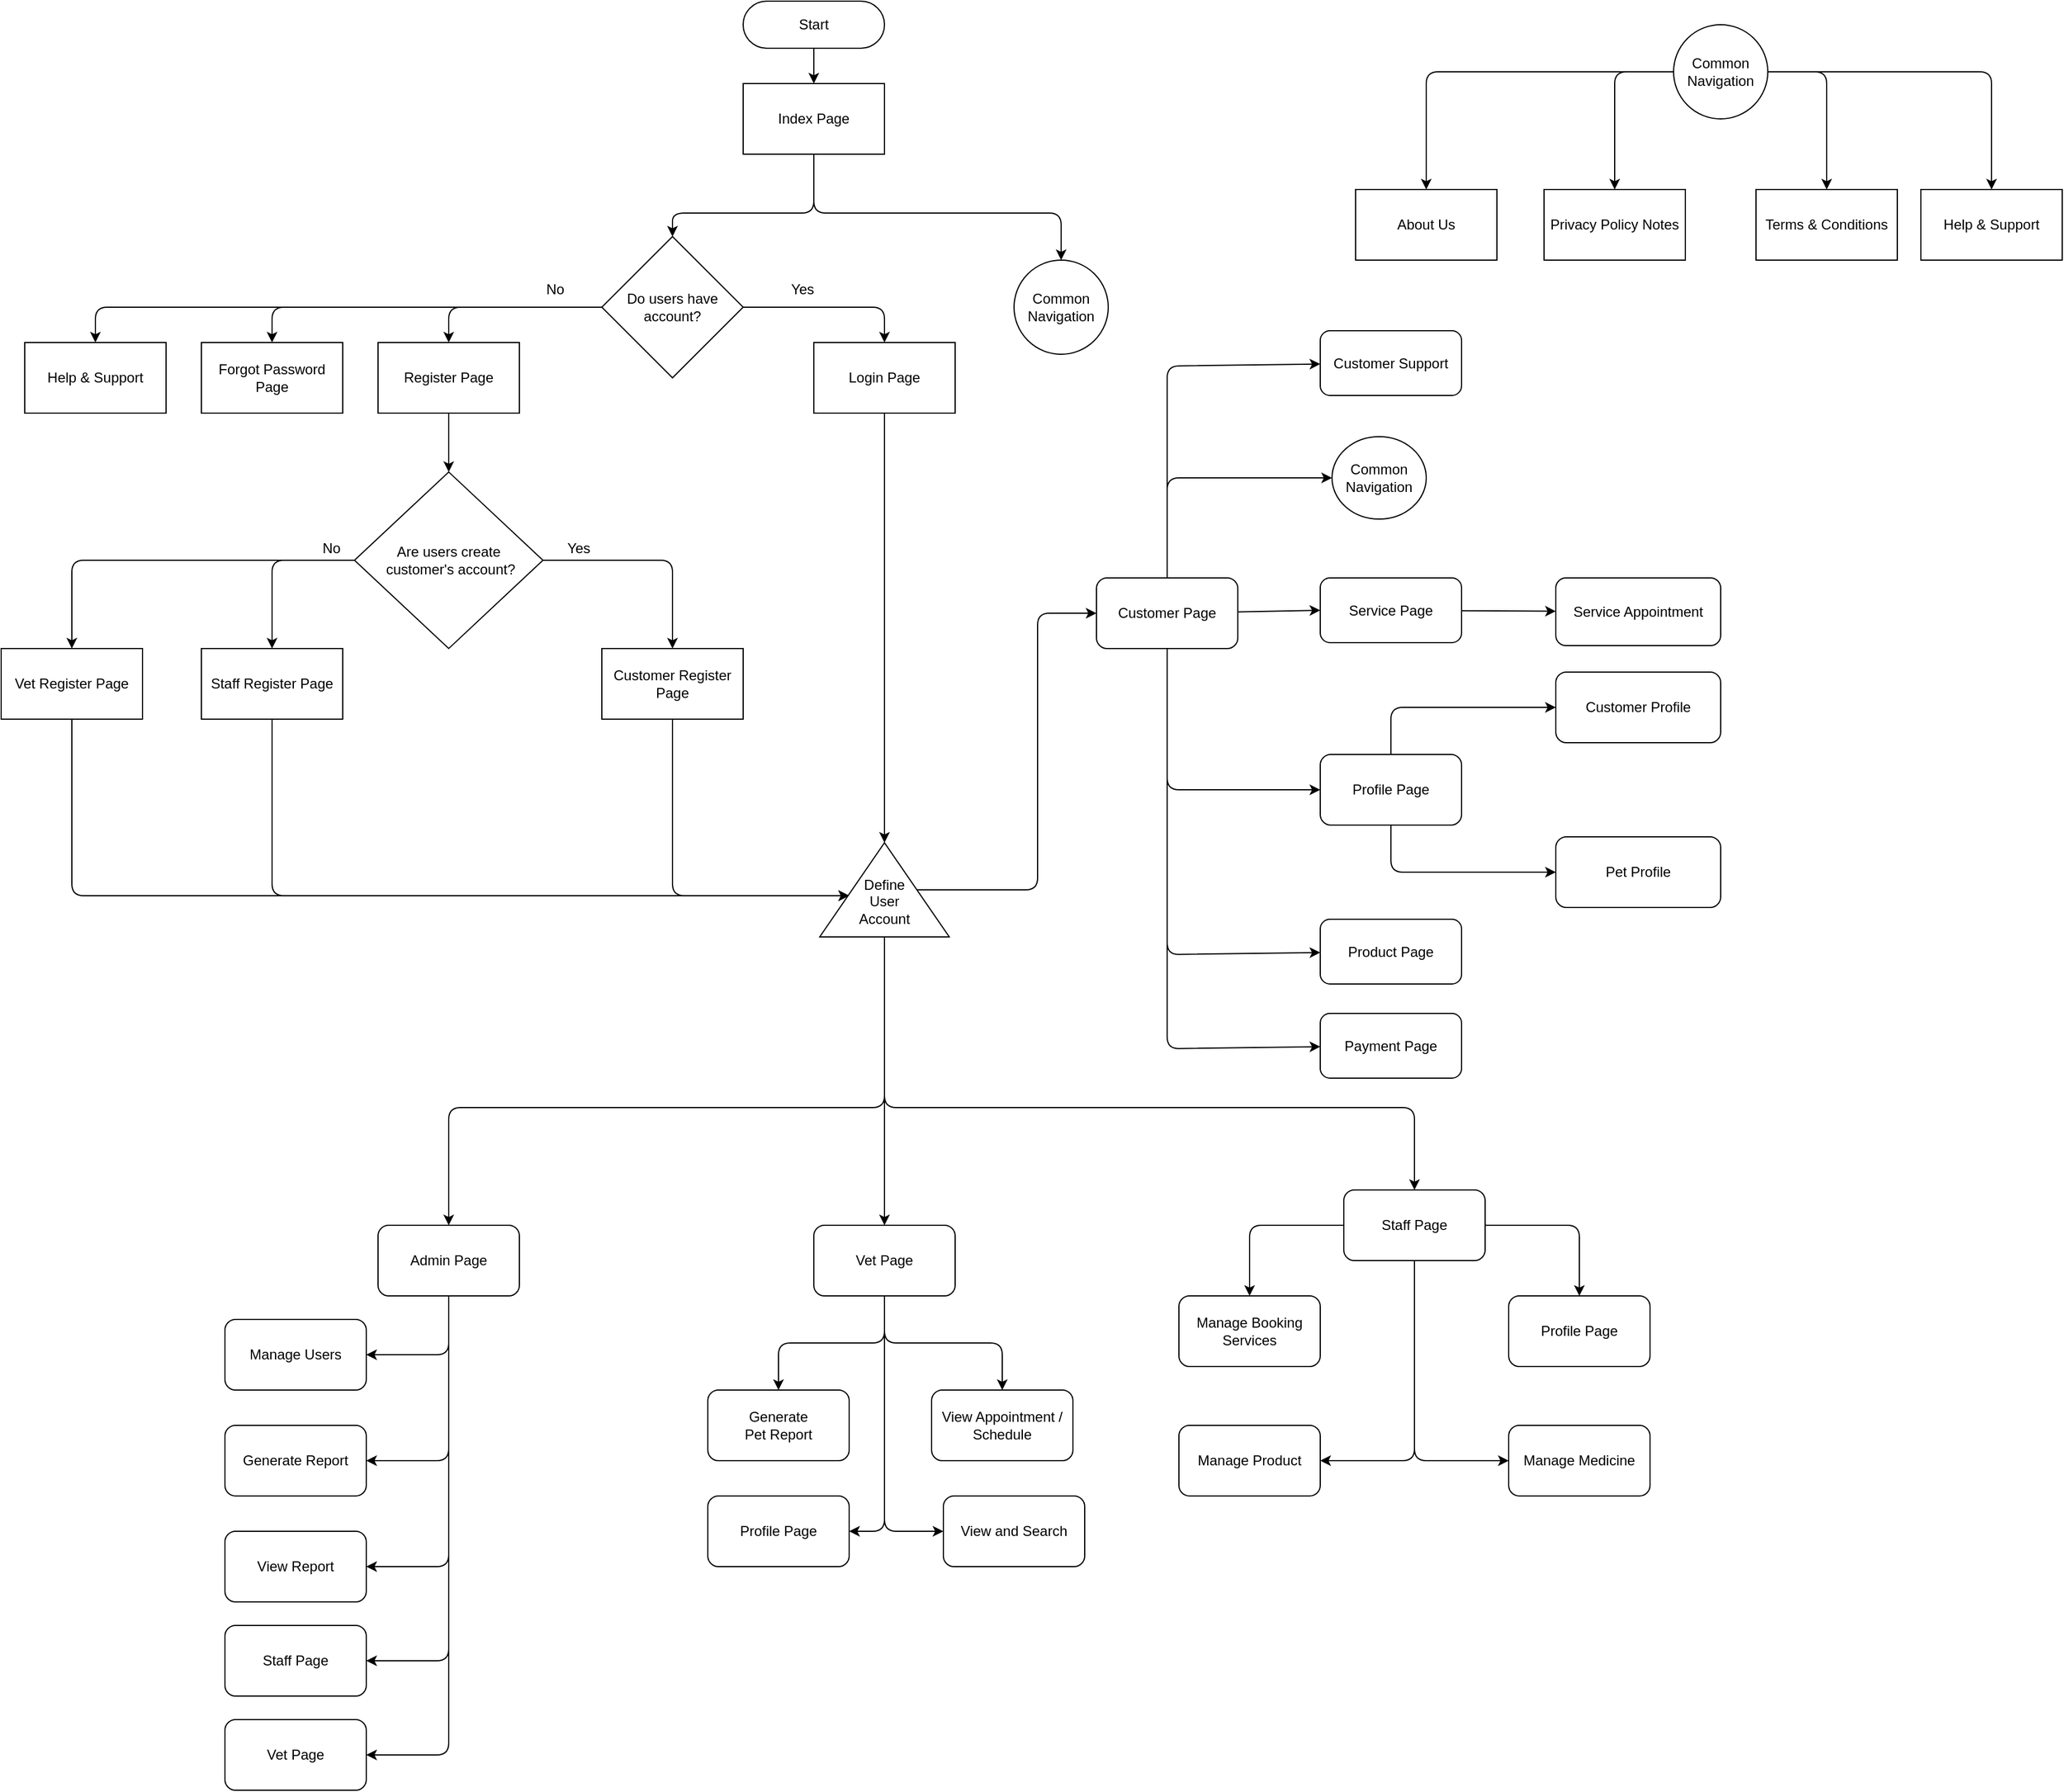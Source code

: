<mxfile>
    <diagram id="dfRwHKBlENW-d8Ourb-T" name="Flowchart">
        <mxGraphModel dx="2444" dy="710" grid="1" gridSize="10" guides="1" tooltips="1" connect="1" arrows="1" fold="1" page="1" pageScale="1" pageWidth="850" pageHeight="1100" math="0" shadow="0">
            <root>
                <mxCell id="0"/>
                <mxCell id="1" parent="0"/>
                <mxCell id="6" value="" style="edgeStyle=none;html=1;" parent="1" source="2" target="5" edge="1">
                    <mxGeometry relative="1" as="geometry"/>
                </mxCell>
                <mxCell id="2" value="Start" style="rounded=1;whiteSpace=wrap;html=1;arcSize=50;" parent="1" vertex="1">
                    <mxGeometry x="350" y="20" width="120" height="40" as="geometry"/>
                </mxCell>
                <mxCell id="8" value="" style="edgeStyle=none;html=1;" parent="1" source="5" target="7" edge="1">
                    <mxGeometry relative="1" as="geometry">
                        <Array as="points">
                            <mxPoint x="410" y="200"/>
                            <mxPoint x="620" y="200"/>
                        </Array>
                    </mxGeometry>
                </mxCell>
                <mxCell id="12" value="" style="edgeStyle=none;html=1;" parent="1" source="5" target="11" edge="1">
                    <mxGeometry relative="1" as="geometry">
                        <Array as="points">
                            <mxPoint x="410" y="200"/>
                            <mxPoint x="290" y="200"/>
                        </Array>
                    </mxGeometry>
                </mxCell>
                <mxCell id="5" value="Index Page" style="whiteSpace=wrap;html=1;rounded=1;arcSize=0;" parent="1" vertex="1">
                    <mxGeometry x="350" y="90" width="120" height="60" as="geometry"/>
                </mxCell>
                <mxCell id="7" value="Common Navigation" style="ellipse;whiteSpace=wrap;html=1;rounded=1;arcSize=0;" parent="1" vertex="1">
                    <mxGeometry x="580" y="240" width="80" height="80" as="geometry"/>
                </mxCell>
                <mxCell id="14" value="" style="edgeStyle=none;html=1;" parent="1" source="11" target="13" edge="1">
                    <mxGeometry relative="1" as="geometry">
                        <Array as="points">
                            <mxPoint x="-200" y="280"/>
                        </Array>
                    </mxGeometry>
                </mxCell>
                <mxCell id="16" value="" style="edgeStyle=none;html=1;" parent="1" source="11" target="15" edge="1">
                    <mxGeometry relative="1" as="geometry">
                        <Array as="points">
                            <mxPoint x="-50" y="280"/>
                        </Array>
                    </mxGeometry>
                </mxCell>
                <mxCell id="18" value="" style="edgeStyle=none;html=1;" parent="1" source="11" target="17" edge="1">
                    <mxGeometry relative="1" as="geometry">
                        <Array as="points">
                            <mxPoint x="100" y="280"/>
                        </Array>
                    </mxGeometry>
                </mxCell>
                <mxCell id="20" value="" style="edgeStyle=none;html=1;" parent="1" source="11" target="19" edge="1">
                    <mxGeometry relative="1" as="geometry">
                        <Array as="points">
                            <mxPoint x="470" y="280"/>
                        </Array>
                    </mxGeometry>
                </mxCell>
                <mxCell id="11" value="Do users have account?" style="rhombus;whiteSpace=wrap;html=1;rounded=1;arcSize=0;" parent="1" vertex="1">
                    <mxGeometry x="230" y="220" width="120" height="120" as="geometry"/>
                </mxCell>
                <mxCell id="13" value="Help &amp;amp; Support" style="whiteSpace=wrap;html=1;rounded=1;arcSize=0;" parent="1" vertex="1">
                    <mxGeometry x="-260" y="310" width="120" height="60" as="geometry"/>
                </mxCell>
                <mxCell id="15" value="Forgot Password Page" style="whiteSpace=wrap;html=1;rounded=1;arcSize=0;" parent="1" vertex="1">
                    <mxGeometry x="-110" y="310" width="120" height="60" as="geometry"/>
                </mxCell>
                <mxCell id="25" value="" style="edgeStyle=none;html=1;" parent="1" source="17" target="24" edge="1">
                    <mxGeometry relative="1" as="geometry"/>
                </mxCell>
                <mxCell id="17" value="Register Page" style="whiteSpace=wrap;html=1;rounded=1;arcSize=0;" parent="1" vertex="1">
                    <mxGeometry x="40" y="310" width="120" height="60" as="geometry"/>
                </mxCell>
                <mxCell id="43" value="" style="edgeStyle=none;html=1;entryX=1;entryY=0.5;entryDx=0;entryDy=0;" parent="1" source="19" target="46" edge="1">
                    <mxGeometry relative="1" as="geometry">
                        <mxPoint x="470" y="450" as="targetPoint"/>
                    </mxGeometry>
                </mxCell>
                <mxCell id="19" value="Login Page" style="whiteSpace=wrap;html=1;rounded=1;arcSize=0;" parent="1" vertex="1">
                    <mxGeometry x="410" y="310" width="120" height="60" as="geometry"/>
                </mxCell>
                <mxCell id="21" value="Yes" style="text;html=1;align=center;verticalAlign=middle;resizable=0;points=[];autosize=1;strokeColor=none;fillColor=none;" parent="1" vertex="1">
                    <mxGeometry x="380" y="250" width="40" height="30" as="geometry"/>
                </mxCell>
                <mxCell id="23" value="No" style="text;html=1;align=center;verticalAlign=middle;resizable=0;points=[];autosize=1;strokeColor=none;fillColor=none;" parent="1" vertex="1">
                    <mxGeometry x="170" y="250" width="40" height="30" as="geometry"/>
                </mxCell>
                <mxCell id="28" value="" style="edgeStyle=none;html=1;" parent="1" source="24" target="27" edge="1">
                    <mxGeometry relative="1" as="geometry">
                        <Array as="points">
                            <mxPoint x="-100" y="495"/>
                            <mxPoint x="-220" y="495"/>
                        </Array>
                    </mxGeometry>
                </mxCell>
                <mxCell id="30" value="" style="edgeStyle=none;html=1;" parent="1" source="24" target="29" edge="1">
                    <mxGeometry relative="1" as="geometry">
                        <Array as="points">
                            <mxPoint x="290" y="495"/>
                        </Array>
                    </mxGeometry>
                </mxCell>
                <mxCell id="32" value="" style="edgeStyle=none;html=1;" parent="1" source="24" target="31" edge="1">
                    <mxGeometry relative="1" as="geometry">
                        <Array as="points">
                            <mxPoint x="-50" y="495"/>
                        </Array>
                    </mxGeometry>
                </mxCell>
                <mxCell id="24" value="Are users create&lt;br&gt;&amp;nbsp;customer's account?" style="rhombus;whiteSpace=wrap;html=1;rounded=1;arcSize=0;" parent="1" vertex="1">
                    <mxGeometry x="20" y="420" width="160" height="150" as="geometry"/>
                </mxCell>
                <mxCell id="109" style="edgeStyle=none;html=1;" parent="1" source="27" edge="1">
                    <mxGeometry relative="1" as="geometry">
                        <mxPoint x="440" y="780" as="targetPoint"/>
                        <Array as="points">
                            <mxPoint x="-220" y="780"/>
                        </Array>
                    </mxGeometry>
                </mxCell>
                <mxCell id="27" value="Vet Register Page" style="whiteSpace=wrap;html=1;rounded=1;arcSize=0;" parent="1" vertex="1">
                    <mxGeometry x="-280" y="570" width="120" height="60" as="geometry"/>
                </mxCell>
                <mxCell id="107" style="edgeStyle=none;html=1;entryX=0.438;entryY=0.227;entryDx=0;entryDy=0;entryPerimeter=0;" parent="1" source="29" target="46" edge="1">
                    <mxGeometry relative="1" as="geometry">
                        <Array as="points">
                            <mxPoint x="290" y="780"/>
                        </Array>
                    </mxGeometry>
                </mxCell>
                <mxCell id="29" value="Customer Register Page" style="whiteSpace=wrap;html=1;rounded=1;arcSize=0;" parent="1" vertex="1">
                    <mxGeometry x="230" y="570" width="120" height="60" as="geometry"/>
                </mxCell>
                <mxCell id="108" style="edgeStyle=none;html=1;" parent="1" source="31" edge="1">
                    <mxGeometry relative="1" as="geometry">
                        <mxPoint x="440" y="780" as="targetPoint"/>
                        <Array as="points">
                            <mxPoint x="-50" y="780"/>
                        </Array>
                    </mxGeometry>
                </mxCell>
                <mxCell id="31" value="Staff Register Page" style="whiteSpace=wrap;html=1;rounded=1;arcSize=0;" parent="1" vertex="1">
                    <mxGeometry x="-110" y="570" width="120" height="60" as="geometry"/>
                </mxCell>
                <mxCell id="34" value="No" style="text;html=1;align=center;verticalAlign=middle;resizable=0;points=[];autosize=1;strokeColor=none;fillColor=none;" parent="1" vertex="1">
                    <mxGeometry x="-20" y="470" width="40" height="30" as="geometry"/>
                </mxCell>
                <mxCell id="35" value="Yes" style="text;html=1;align=center;verticalAlign=middle;resizable=0;points=[];autosize=1;strokeColor=none;fillColor=none;" parent="1" vertex="1">
                    <mxGeometry x="190" y="470" width="40" height="30" as="geometry"/>
                </mxCell>
                <mxCell id="64" value="" style="edgeStyle=none;html=1;" parent="1" source="46" target="63" edge="1">
                    <mxGeometry relative="1" as="geometry"/>
                </mxCell>
                <mxCell id="46" value="" style="triangle;whiteSpace=wrap;html=1;rotation=-90;" parent="1" vertex="1">
                    <mxGeometry x="430" y="720" width="80" height="110" as="geometry"/>
                </mxCell>
                <mxCell id="50" value="" style="edgeStyle=none;html=1;" parent="1" source="46" target="49" edge="1">
                    <mxGeometry relative="1" as="geometry">
                        <Array as="points">
                            <mxPoint x="600" y="775"/>
                            <mxPoint x="600" y="680"/>
                            <mxPoint x="600" y="540"/>
                        </Array>
                    </mxGeometry>
                </mxCell>
                <mxCell id="54" value="" style="edgeStyle=none;html=1;" parent="1" target="57" edge="1">
                    <mxGeometry relative="1" as="geometry">
                        <mxPoint x="470" y="815" as="sourcePoint"/>
                        <mxPoint x="470" y="840" as="targetPoint"/>
                        <Array as="points">
                            <mxPoint x="470" y="960"/>
                            <mxPoint x="180" y="960"/>
                            <mxPoint x="100" y="960"/>
                        </Array>
                    </mxGeometry>
                </mxCell>
                <mxCell id="79" style="edgeStyle=none;html=1;entryX=0.5;entryY=0;entryDx=0;entryDy=0;exitX=0;exitY=0.5;exitDx=0;exitDy=0;" parent="1" source="46" target="55" edge="1">
                    <mxGeometry relative="1" as="geometry">
                        <mxPoint x="470" y="820" as="sourcePoint"/>
                        <Array as="points">
                            <mxPoint x="470" y="960"/>
                            <mxPoint x="920" y="960"/>
                        </Array>
                    </mxGeometry>
                </mxCell>
                <mxCell id="47" value="Define User Account" style="text;strokeColor=none;align=center;fillColor=none;html=1;verticalAlign=middle;whiteSpace=wrap;rounded=0;" parent="1" vertex="1">
                    <mxGeometry x="440" y="760" width="60" height="50" as="geometry"/>
                </mxCell>
                <mxCell id="59" value="" style="edgeStyle=none;html=1;" parent="1" source="49" target="58" edge="1">
                    <mxGeometry relative="1" as="geometry">
                        <Array as="points">
                            <mxPoint x="710" y="465"/>
                            <mxPoint x="710" y="425"/>
                        </Array>
                    </mxGeometry>
                </mxCell>
                <mxCell id="69" value="" style="edgeStyle=none;html=1;entryX=0;entryY=0.5;entryDx=0;entryDy=0;" parent="1" source="49" target="68" edge="1">
                    <mxGeometry relative="1" as="geometry"/>
                </mxCell>
                <mxCell id="71" value="" style="edgeStyle=none;html=1;" parent="1" source="49" target="70" edge="1">
                    <mxGeometry relative="1" as="geometry">
                        <Array as="points">
                            <mxPoint x="710" y="690"/>
                        </Array>
                    </mxGeometry>
                </mxCell>
                <mxCell id="121" style="edgeStyle=none;html=1;" edge="1" parent="1" source="49" target="122">
                    <mxGeometry relative="1" as="geometry">
                        <mxPoint x="850" y="830" as="targetPoint"/>
                        <Array as="points">
                            <mxPoint x="710" y="830"/>
                        </Array>
                    </mxGeometry>
                </mxCell>
                <mxCell id="127" style="edgeStyle=none;html=1;" edge="1" parent="1" source="49" target="128">
                    <mxGeometry relative="1" as="geometry">
                        <mxPoint x="870" y="330" as="targetPoint"/>
                        <Array as="points">
                            <mxPoint x="710" y="330"/>
                        </Array>
                    </mxGeometry>
                </mxCell>
                <mxCell id="49" value="Customer Page" style="rounded=1;whiteSpace=wrap;html=1;" parent="1" vertex="1">
                    <mxGeometry x="650" y="510" width="120" height="60" as="geometry"/>
                </mxCell>
                <mxCell id="81" value="" style="edgeStyle=none;html=1;" parent="1" source="55" target="80" edge="1">
                    <mxGeometry relative="1" as="geometry">
                        <Array as="points">
                            <mxPoint x="1060" y="1060"/>
                        </Array>
                    </mxGeometry>
                </mxCell>
                <mxCell id="83" value="" style="edgeStyle=none;html=1;" parent="1" source="55" target="82" edge="1">
                    <mxGeometry relative="1" as="geometry">
                        <Array as="points">
                            <mxPoint x="780" y="1060"/>
                        </Array>
                    </mxGeometry>
                </mxCell>
                <mxCell id="118" value="" style="edgeStyle=none;html=1;" parent="1" source="55" target="117" edge="1">
                    <mxGeometry relative="1" as="geometry">
                        <Array as="points">
                            <mxPoint x="920" y="1260"/>
                        </Array>
                    </mxGeometry>
                </mxCell>
                <mxCell id="119" style="edgeStyle=none;html=1;" parent="1" source="55" target="120" edge="1">
                    <mxGeometry relative="1" as="geometry">
                        <mxPoint x="1010" y="1260" as="targetPoint"/>
                        <Array as="points">
                            <mxPoint x="920" y="1260"/>
                        </Array>
                    </mxGeometry>
                </mxCell>
                <mxCell id="55" value="Staff Page" style="rounded=1;whiteSpace=wrap;html=1;" parent="1" vertex="1">
                    <mxGeometry x="860" y="1030" width="120" height="60" as="geometry"/>
                </mxCell>
                <mxCell id="89" value="" style="edgeStyle=none;html=1;" parent="1" source="57" target="88" edge="1">
                    <mxGeometry relative="1" as="geometry">
                        <Array as="points">
                            <mxPoint x="100" y="1170"/>
                        </Array>
                    </mxGeometry>
                </mxCell>
                <mxCell id="93" value="" style="edgeStyle=none;html=1;" parent="1" source="57" target="92" edge="1">
                    <mxGeometry relative="1" as="geometry">
                        <Array as="points">
                            <mxPoint x="100" y="1260"/>
                        </Array>
                    </mxGeometry>
                </mxCell>
                <mxCell id="95" value="" style="edgeStyle=none;html=1;" parent="1" source="57" target="94" edge="1">
                    <mxGeometry relative="1" as="geometry">
                        <Array as="points">
                            <mxPoint x="100" y="1350"/>
                        </Array>
                    </mxGeometry>
                </mxCell>
                <mxCell id="110" style="edgeStyle=none;html=1;" parent="1" source="57" target="113" edge="1">
                    <mxGeometry relative="1" as="geometry">
                        <mxPoint x="30" y="1510" as="targetPoint"/>
                        <Array as="points">
                            <mxPoint x="100" y="1510"/>
                        </Array>
                    </mxGeometry>
                </mxCell>
                <mxCell id="111" style="edgeStyle=none;html=1;entryX=1;entryY=0.5;entryDx=0;entryDy=0;" parent="1" source="57" target="112" edge="1">
                    <mxGeometry relative="1" as="geometry">
                        <mxPoint x="40" y="1430" as="targetPoint"/>
                        <Array as="points">
                            <mxPoint x="100" y="1430"/>
                        </Array>
                    </mxGeometry>
                </mxCell>
                <mxCell id="57" value="Admin Page" style="rounded=1;whiteSpace=wrap;html=1;" parent="1" vertex="1">
                    <mxGeometry x="40" y="1060" width="120" height="60" as="geometry"/>
                </mxCell>
                <mxCell id="58" value="Common Navigation" style="ellipse;whiteSpace=wrap;html=1;rounded=1;" parent="1" vertex="1">
                    <mxGeometry x="850" y="390" width="80" height="70" as="geometry"/>
                </mxCell>
                <mxCell id="85" value="" style="edgeStyle=none;html=1;" parent="1" source="63" target="84" edge="1">
                    <mxGeometry relative="1" as="geometry">
                        <Array as="points">
                            <mxPoint x="470" y="1160"/>
                            <mxPoint x="380" y="1160"/>
                        </Array>
                    </mxGeometry>
                </mxCell>
                <mxCell id="87" value="" style="edgeStyle=none;html=1;" parent="1" source="63" target="86" edge="1">
                    <mxGeometry relative="1" as="geometry">
                        <Array as="points">
                            <mxPoint x="470" y="1160"/>
                            <mxPoint x="570" y="1160"/>
                        </Array>
                    </mxGeometry>
                </mxCell>
                <mxCell id="116" value="" style="edgeStyle=none;html=1;" parent="1" source="63" target="115" edge="1">
                    <mxGeometry relative="1" as="geometry">
                        <Array as="points">
                            <mxPoint x="470" y="1320"/>
                        </Array>
                    </mxGeometry>
                </mxCell>
                <mxCell id="63" value="Vet Page" style="rounded=1;whiteSpace=wrap;html=1;" parent="1" vertex="1">
                    <mxGeometry x="410" y="1060" width="120" height="60" as="geometry"/>
                </mxCell>
                <mxCell id="74" value="" style="edgeStyle=none;html=1;" parent="1" source="68" target="73" edge="1">
                    <mxGeometry relative="1" as="geometry"/>
                </mxCell>
                <mxCell id="68" value="Service Page" style="whiteSpace=wrap;html=1;rounded=1;" parent="1" vertex="1">
                    <mxGeometry x="840" y="510" width="120" height="55" as="geometry"/>
                </mxCell>
                <mxCell id="76" value="" style="edgeStyle=none;html=1;" parent="1" source="70" target="75" edge="1">
                    <mxGeometry relative="1" as="geometry">
                        <Array as="points">
                            <mxPoint x="900" y="620"/>
                        </Array>
                    </mxGeometry>
                </mxCell>
                <mxCell id="78" value="" style="edgeStyle=none;html=1;" parent="1" source="70" target="77" edge="1">
                    <mxGeometry relative="1" as="geometry">
                        <Array as="points">
                            <mxPoint x="900" y="760"/>
                        </Array>
                    </mxGeometry>
                </mxCell>
                <mxCell id="70" value="Profile Page" style="rounded=1;whiteSpace=wrap;html=1;" parent="1" vertex="1">
                    <mxGeometry x="840" y="660" width="120" height="60" as="geometry"/>
                </mxCell>
                <mxCell id="73" value="Service Appointment" style="whiteSpace=wrap;html=1;rounded=1;" parent="1" vertex="1">
                    <mxGeometry x="1040" y="510" width="140" height="57.5" as="geometry"/>
                </mxCell>
                <mxCell id="75" value="Customer Profile" style="whiteSpace=wrap;html=1;rounded=1;" parent="1" vertex="1">
                    <mxGeometry x="1040" y="590" width="140" height="60" as="geometry"/>
                </mxCell>
                <mxCell id="77" value="Pet Profile" style="whiteSpace=wrap;html=1;rounded=1;" parent="1" vertex="1">
                    <mxGeometry x="1040" y="730" width="140" height="60" as="geometry"/>
                </mxCell>
                <mxCell id="80" value="Profile Page" style="whiteSpace=wrap;html=1;rounded=1;" parent="1" vertex="1">
                    <mxGeometry x="1000" y="1120" width="120" height="60" as="geometry"/>
                </mxCell>
                <mxCell id="82" value="Manage Booking Services" style="whiteSpace=wrap;html=1;rounded=1;" parent="1" vertex="1">
                    <mxGeometry x="720" y="1120" width="120" height="60" as="geometry"/>
                </mxCell>
                <mxCell id="84" value="Generate &lt;br&gt;Pet Report" style="rounded=1;whiteSpace=wrap;html=1;" parent="1" vertex="1">
                    <mxGeometry x="320" y="1200" width="120" height="60" as="geometry"/>
                </mxCell>
                <mxCell id="86" value="View Appointment / Schedule" style="rounded=1;whiteSpace=wrap;html=1;" parent="1" vertex="1">
                    <mxGeometry x="510" y="1200" width="120" height="60" as="geometry"/>
                </mxCell>
                <mxCell id="88" value="Manage Users" style="rounded=1;whiteSpace=wrap;html=1;" parent="1" vertex="1">
                    <mxGeometry x="-90" y="1140" width="120" height="60" as="geometry"/>
                </mxCell>
                <mxCell id="92" value="Generate Report" style="rounded=1;whiteSpace=wrap;html=1;" parent="1" vertex="1">
                    <mxGeometry x="-90" y="1230" width="120" height="60" as="geometry"/>
                </mxCell>
                <mxCell id="94" value="View Report" style="rounded=1;whiteSpace=wrap;html=1;" parent="1" vertex="1">
                    <mxGeometry x="-90" y="1320" width="120" height="60" as="geometry"/>
                </mxCell>
                <mxCell id="98" value="" style="edgeStyle=none;html=1;" parent="1" source="96" target="97" edge="1">
                    <mxGeometry relative="1" as="geometry">
                        <Array as="points">
                            <mxPoint x="930" y="80"/>
                        </Array>
                    </mxGeometry>
                </mxCell>
                <mxCell id="100" value="" style="edgeStyle=none;html=1;" parent="1" source="96" target="99" edge="1">
                    <mxGeometry relative="1" as="geometry">
                        <Array as="points">
                            <mxPoint x="1090" y="80"/>
                        </Array>
                    </mxGeometry>
                </mxCell>
                <mxCell id="102" value="" style="edgeStyle=none;html=1;" parent="1" source="96" target="101" edge="1">
                    <mxGeometry relative="1" as="geometry">
                        <Array as="points">
                            <mxPoint x="1270" y="80"/>
                        </Array>
                    </mxGeometry>
                </mxCell>
                <mxCell id="104" style="edgeStyle=none;html=1;" parent="1" source="96" target="103" edge="1">
                    <mxGeometry relative="1" as="geometry">
                        <Array as="points">
                            <mxPoint x="1410" y="80"/>
                        </Array>
                    </mxGeometry>
                </mxCell>
                <mxCell id="96" value="Common Navigation" style="ellipse;whiteSpace=wrap;html=1;rounded=1;arcSize=0;" parent="1" vertex="1">
                    <mxGeometry x="1140" y="40" width="80" height="80" as="geometry"/>
                </mxCell>
                <mxCell id="97" value="About Us" style="whiteSpace=wrap;html=1;rounded=1;arcSize=0;" parent="1" vertex="1">
                    <mxGeometry x="870" y="180" width="120" height="60" as="geometry"/>
                </mxCell>
                <mxCell id="99" value="Privacy Policy Notes" style="whiteSpace=wrap;html=1;rounded=1;arcSize=0;" parent="1" vertex="1">
                    <mxGeometry x="1030" y="180" width="120" height="60" as="geometry"/>
                </mxCell>
                <mxCell id="101" value="Terms &amp;amp; Conditions" style="whiteSpace=wrap;html=1;rounded=1;arcSize=0;" parent="1" vertex="1">
                    <mxGeometry x="1210" y="180" width="120" height="60" as="geometry"/>
                </mxCell>
                <mxCell id="103" value="Help &amp;amp; Support" style="whiteSpace=wrap;html=1;rounded=1;arcSize=0;" parent="1" vertex="1">
                    <mxGeometry x="1350" y="180" width="120" height="60" as="geometry"/>
                </mxCell>
                <mxCell id="112" value="Staff Page" style="rounded=1;whiteSpace=wrap;html=1;" parent="1" vertex="1">
                    <mxGeometry x="-90" y="1400" width="120" height="60" as="geometry"/>
                </mxCell>
                <mxCell id="113" value="Vet Page" style="rounded=1;whiteSpace=wrap;html=1;" parent="1" vertex="1">
                    <mxGeometry x="-90" y="1480" width="120" height="60" as="geometry"/>
                </mxCell>
                <mxCell id="115" value="View and Search" style="rounded=1;whiteSpace=wrap;html=1;" parent="1" vertex="1">
                    <mxGeometry x="520" y="1290" width="120" height="60" as="geometry"/>
                </mxCell>
                <mxCell id="117" value="Manage Product" style="rounded=1;whiteSpace=wrap;html=1;" parent="1" vertex="1">
                    <mxGeometry x="720" y="1230" width="120" height="60" as="geometry"/>
                </mxCell>
                <mxCell id="120" value="Manage Medicine" style="rounded=1;whiteSpace=wrap;html=1;" parent="1" vertex="1">
                    <mxGeometry x="1000" y="1230" width="120" height="60" as="geometry"/>
                </mxCell>
                <mxCell id="122" value="Product Page" style="whiteSpace=wrap;html=1;rounded=1;" vertex="1" parent="1">
                    <mxGeometry x="840" y="800" width="120" height="55" as="geometry"/>
                </mxCell>
                <mxCell id="123" style="edgeStyle=none;html=1;exitX=0.5;exitY=1;exitDx=0;exitDy=0;" edge="1" parent="1" target="124" source="49">
                    <mxGeometry relative="1" as="geometry">
                        <mxPoint x="850" y="910" as="targetPoint"/>
                        <mxPoint x="710" y="650" as="sourcePoint"/>
                        <Array as="points">
                            <mxPoint x="710" y="910"/>
                        </Array>
                    </mxGeometry>
                </mxCell>
                <mxCell id="124" value="Payment Page" style="whiteSpace=wrap;html=1;rounded=1;" vertex="1" parent="1">
                    <mxGeometry x="840" y="880" width="120" height="55" as="geometry"/>
                </mxCell>
                <mxCell id="125" value="" style="edgeStyle=none;html=1;exitX=0.5;exitY=1;exitDx=0;exitDy=0;" edge="1" parent="1" target="126" source="63">
                    <mxGeometry relative="1" as="geometry">
                        <mxPoint x="270" y="1120" as="sourcePoint"/>
                        <Array as="points">
                            <mxPoint x="470" y="1320"/>
                        </Array>
                    </mxGeometry>
                </mxCell>
                <mxCell id="126" value="Profile Page" style="rounded=1;whiteSpace=wrap;html=1;" vertex="1" parent="1">
                    <mxGeometry x="320" y="1290" width="120" height="60" as="geometry"/>
                </mxCell>
                <mxCell id="128" value="Customer Support" style="whiteSpace=wrap;html=1;rounded=1;" vertex="1" parent="1">
                    <mxGeometry x="840" y="300" width="120" height="55" as="geometry"/>
                </mxCell>
            </root>
        </mxGraphModel>
    </diagram>
    <diagram id="sxP8gLV8SdDi6zoHPwCK" name="Context">
        <mxGraphModel dx="1072" dy="568" grid="1" gridSize="10" guides="1" tooltips="1" connect="1" arrows="1" fold="1" page="1" pageScale="1" pageWidth="850" pageHeight="1100" math="0" shadow="0">
            <root>
                <mxCell id="0"/>
                <mxCell id="1" parent="0"/>
                <mxCell id="nbvv53JqQBvV2zdYqyN5-1" value="Staff" style="shape=cube;whiteSpace=wrap;html=1;boundedLbl=1;backgroundOutline=1;darkOpacity=0.05;darkOpacity2=0.1;" parent="1" vertex="1">
                    <mxGeometry x="60" y="80" width="120" height="80" as="geometry"/>
                </mxCell>
                <mxCell id="nbvv53JqQBvV2zdYqyN5-2" value="Vet" style="shape=cube;whiteSpace=wrap;html=1;boundedLbl=1;backgroundOutline=1;darkOpacity=0.05;darkOpacity2=0.1;" parent="1" vertex="1">
                    <mxGeometry x="660" y="80" width="120" height="80" as="geometry"/>
                </mxCell>
                <mxCell id="nbvv53JqQBvV2zdYqyN5-3" value="Admin" style="shape=cube;whiteSpace=wrap;html=1;boundedLbl=1;backgroundOutline=1;darkOpacity=0.05;darkOpacity2=0.1;" parent="1" vertex="1">
                    <mxGeometry x="60" y="960" width="120" height="80" as="geometry"/>
                </mxCell>
                <mxCell id="nbvv53JqQBvV2zdYqyN5-4" value="Customer" style="shape=cube;whiteSpace=wrap;html=1;boundedLbl=1;backgroundOutline=1;darkOpacity=0.05;darkOpacity2=0.1;" parent="1" vertex="1">
                    <mxGeometry x="660" y="960" width="120" height="80" as="geometry"/>
                </mxCell>
                <mxCell id="z8S0PINUSayo5l5yGghQ-1" style="edgeStyle=none;html=1;entryX=1.011;entryY=0.521;entryDx=0;entryDy=0;entryPerimeter=0;" parent="1" target="nbvv53JqQBvV2zdYqyN5-1" edge="1">
                    <mxGeometry relative="1" as="geometry">
                        <mxPoint x="400" y="480" as="sourcePoint"/>
                        <Array as="points">
                            <mxPoint x="400" y="122"/>
                        </Array>
                    </mxGeometry>
                </mxCell>
                <mxCell id="nbvv53JqQBvV2zdYqyN5-11" value="0 " style="swimlane;fontStyle=0;childLayout=stackLayout;horizontal=1;startSize=30;fillColor=none;horizontalStack=0;resizeParent=1;resizeParentMax=0;resizeLast=0;collapsible=1;marginBottom=0;rounded=1;fontSize=19;strokeWidth=1;swimlaneLine=1;" parent="1" vertex="1">
                    <mxGeometry x="365" y="488" width="120" height="124" as="geometry"/>
                </mxCell>
                <mxCell id="nbvv53JqQBvV2zdYqyN5-12" value="Pet &#10;Paradise" style="text;strokeColor=none;fillColor=none;align=center;verticalAlign=top;spacingLeft=4;spacingRight=4;overflow=hidden;rotatable=0;points=[[0,0.5],[1,0.5]];portConstraint=eastwest;rounded=1;fontSize=19;spacingTop=9;" parent="nbvv53JqQBvV2zdYqyN5-11" vertex="1">
                    <mxGeometry y="30" width="120" height="94" as="geometry"/>
                </mxCell>
                <mxCell id="z8S0PINUSayo5l5yGghQ-2" style="edgeStyle=none;html=1;entryX=-0.036;entryY=0.504;entryDx=0;entryDy=0;entryPerimeter=0;exitX=0.616;exitY=0.004;exitDx=0;exitDy=0;exitPerimeter=0;" parent="1" source="nbvv53JqQBvV2zdYqyN5-11" target="nbvv53JqQBvV2zdYqyN5-2" edge="1">
                    <mxGeometry relative="1" as="geometry">
                        <Array as="points">
                            <mxPoint x="440" y="120"/>
                        </Array>
                    </mxGeometry>
                </mxCell>
                <mxCell id="z8S0PINUSayo5l5yGghQ-4" style="edgeStyle=none;html=1;exitX=0.289;exitY=1;exitDx=0;exitDy=0;exitPerimeter=0;" parent="1" source="nbvv53JqQBvV2zdYqyN5-12" edge="1">
                    <mxGeometry relative="1" as="geometry">
                        <mxPoint x="180" y="1000" as="targetPoint"/>
                        <Array as="points">
                            <mxPoint x="400" y="1000"/>
                        </Array>
                    </mxGeometry>
                </mxCell>
                <mxCell id="z8S0PINUSayo5l5yGghQ-5" style="edgeStyle=none;html=1;exitX=0.619;exitY=1.01;exitDx=0;exitDy=0;exitPerimeter=0;" parent="1" source="nbvv53JqQBvV2zdYqyN5-12" target="nbvv53JqQBvV2zdYqyN5-4" edge="1">
                    <mxGeometry relative="1" as="geometry">
                        <Array as="points">
                            <mxPoint x="440" y="1000"/>
                        </Array>
                    </mxGeometry>
                </mxCell>
            </root>
        </mxGraphModel>
    </diagram>
    <diagram id="DLrKJscZAZKwBnd-ZPBI" name="DFD Level 0">
        <mxGraphModel dx="1072" dy="568" grid="1" gridSize="10" guides="1" tooltips="1" connect="1" arrows="1" fold="1" page="1" pageScale="1" pageWidth="850" pageHeight="1100" math="0" shadow="0">
            <root>
                <mxCell id="0"/>
                <mxCell id="1" parent="0"/>
                <mxCell id="PlBqiH2T50QsYlg5pfUO-1" value="Staff" style="shape=cube;whiteSpace=wrap;html=1;boundedLbl=1;backgroundOutline=1;darkOpacity=0.05;darkOpacity2=0.1;" parent="1" vertex="1">
                    <mxGeometry x="60" y="80" width="120" height="80" as="geometry"/>
                </mxCell>
                <mxCell id="F3L7_9jLRxaQP3qb-_Nk-1" value="Vet" style="shape=cube;whiteSpace=wrap;html=1;boundedLbl=1;backgroundOutline=1;darkOpacity=0.05;darkOpacity2=0.1;" parent="1" vertex="1">
                    <mxGeometry x="660" y="80" width="120" height="80" as="geometry"/>
                </mxCell>
                <mxCell id="6WyBJrS5jMgZEhp1_n-j-1" value="Admin" style="shape=cube;whiteSpace=wrap;html=1;boundedLbl=1;backgroundOutline=1;darkOpacity=0.05;darkOpacity2=0.1;" parent="1" vertex="1">
                    <mxGeometry x="60" y="960" width="120" height="80" as="geometry"/>
                </mxCell>
                <mxCell id="FY3pBU3A7UskD2fbEYl2-1" value="Customer" style="shape=cube;whiteSpace=wrap;html=1;boundedLbl=1;backgroundOutline=1;darkOpacity=0.05;darkOpacity2=0.1;" parent="1" vertex="1">
                    <mxGeometry x="660" y="960" width="120" height="80" as="geometry"/>
                </mxCell>
            </root>
        </mxGraphModel>
    </diagram>
    <diagram id="Mo1mHI0TGcMVST4XlRep" name="ERD">
        <mxGraphModel dx="1072" dy="568" grid="1" gridSize="10" guides="1" tooltips="1" connect="1" arrows="1" fold="1" page="1" pageScale="1" pageWidth="850" pageHeight="1100" math="0" shadow="0">
            <root>
                <mxCell id="0"/>
                <mxCell id="1" parent="0"/>
            </root>
        </mxGraphModel>
    </diagram>
</mxfile>